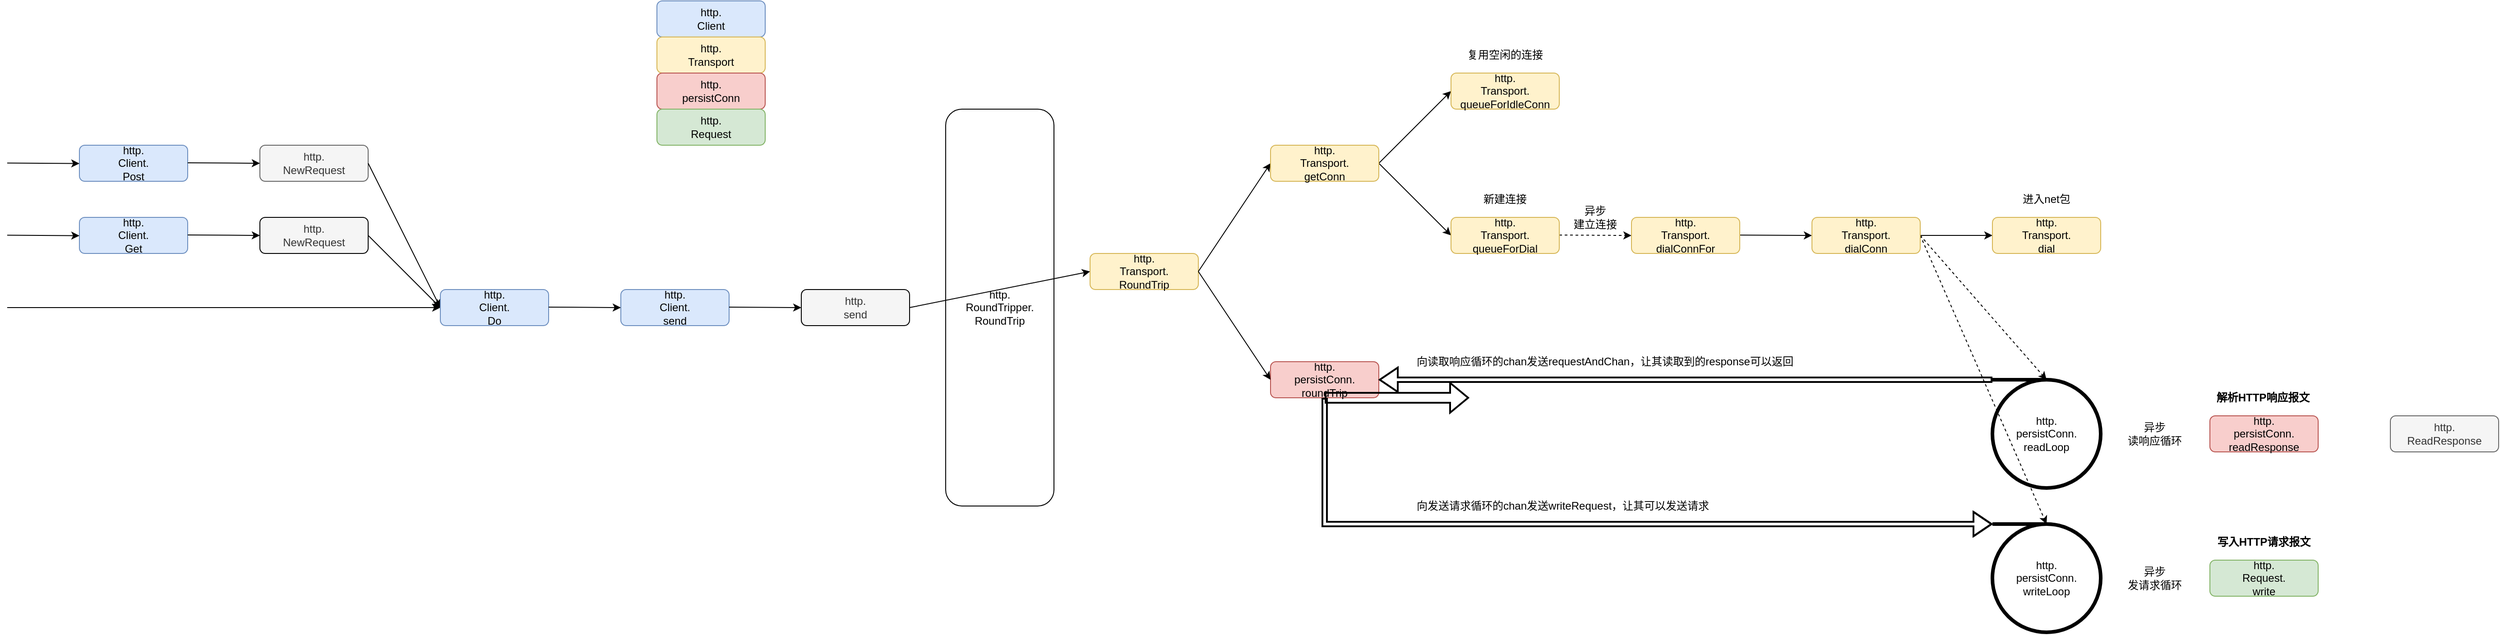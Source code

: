 <mxfile version="15.4.0" type="device"><diagram id="2dComJnk7VfKqesC5dXI" name="第 1 页"><mxGraphModel dx="2710" dy="1564" grid="1" gridSize="10" guides="1" tooltips="1" connect="1" arrows="1" fold="1" page="1" pageScale="1" pageWidth="827" pageHeight="1169" math="0" shadow="0"><root><mxCell id="0"/><mxCell id="1" parent="0"/><mxCell id="crlO9La8STrpu6g43YwP-1" value="http.&lt;br&gt;Client.&lt;br&gt;Post" style="rounded=1;whiteSpace=wrap;html=1;fillColor=#dae8fc;strokeColor=#6c8ebf;" vertex="1" parent="1"><mxGeometry x="120" y="200" width="120" height="40" as="geometry"/></mxCell><mxCell id="crlO9La8STrpu6g43YwP-2" value="http.&lt;br&gt;NewRequest" style="rounded=1;whiteSpace=wrap;html=1;fillColor=#f5f5f5;strokeColor=#666666;fontColor=#333333;" vertex="1" parent="1"><mxGeometry x="320" y="200" width="120" height="40" as="geometry"/></mxCell><mxCell id="crlO9La8STrpu6g43YwP-7" value="" style="endArrow=classic;html=1;rounded=0;entryX=0;entryY=0.5;entryDx=0;entryDy=0;" edge="1" parent="1" target="crlO9La8STrpu6g43YwP-2"><mxGeometry relative="1" as="geometry"><mxPoint x="240" y="219.5" as="sourcePoint"/><mxPoint x="340" y="219.5" as="targetPoint"/></mxGeometry></mxCell><mxCell id="crlO9La8STrpu6g43YwP-16" value="" style="endArrow=classic;html=1;rounded=0;entryX=0;entryY=0.5;entryDx=0;entryDy=0;" edge="1" parent="1"><mxGeometry relative="1" as="geometry"><mxPoint x="40" y="219.75" as="sourcePoint"/><mxPoint x="120" y="220.25" as="targetPoint"/></mxGeometry></mxCell><mxCell id="crlO9La8STrpu6g43YwP-18" value="http.&lt;br&gt;Client.&lt;br&gt;Get" style="rounded=1;whiteSpace=wrap;html=1;fillColor=#dae8fc;strokeColor=#6c8ebf;" vertex="1" parent="1"><mxGeometry x="120" y="280" width="120" height="40" as="geometry"/></mxCell><mxCell id="crlO9La8STrpu6g43YwP-19" value="http.&lt;br&gt;NewRequest" style="rounded=1;whiteSpace=wrap;html=1;fillColor=#f5f5f5;fontColor=#333333;" vertex="1" parent="1"><mxGeometry x="320" y="280" width="120" height="40" as="geometry"/></mxCell><mxCell id="crlO9La8STrpu6g43YwP-20" value="" style="endArrow=classic;html=1;rounded=0;entryX=0;entryY=0.5;entryDx=0;entryDy=0;" edge="1" parent="1" target="crlO9La8STrpu6g43YwP-19"><mxGeometry relative="1" as="geometry"><mxPoint x="240" y="299.5" as="sourcePoint"/><mxPoint x="340" y="299.5" as="targetPoint"/></mxGeometry></mxCell><mxCell id="crlO9La8STrpu6g43YwP-21" value="" style="endArrow=classic;html=1;rounded=0;entryX=0;entryY=0.5;entryDx=0;entryDy=0;" edge="1" parent="1"><mxGeometry relative="1" as="geometry"><mxPoint x="40" y="299.75" as="sourcePoint"/><mxPoint x="120" y="300.25" as="targetPoint"/></mxGeometry></mxCell><mxCell id="crlO9La8STrpu6g43YwP-22" value="" style="endArrow=classic;html=1;rounded=0;entryX=0;entryY=0.5;entryDx=0;entryDy=0;" edge="1" parent="1" target="crlO9La8STrpu6g43YwP-29"><mxGeometry relative="1" as="geometry"><mxPoint x="40" y="380" as="sourcePoint"/><mxPoint x="520" y="381" as="targetPoint"/></mxGeometry></mxCell><mxCell id="crlO9La8STrpu6g43YwP-24" value="" style="endArrow=classic;html=1;rounded=0;exitX=1;exitY=0.5;exitDx=0;exitDy=0;strokeColor=default;entryX=0;entryY=0.5;entryDx=0;entryDy=0;" edge="1" parent="1" source="crlO9La8STrpu6g43YwP-2" target="crlO9La8STrpu6g43YwP-29"><mxGeometry relative="1" as="geometry"><mxPoint x="460" y="230" as="sourcePoint"/><mxPoint x="520" y="380" as="targetPoint"/></mxGeometry></mxCell><mxCell id="crlO9La8STrpu6g43YwP-28" value="" style="endArrow=classic;html=1;rounded=0;exitX=1;exitY=0.5;exitDx=0;exitDy=0;strokeColor=default;entryX=0;entryY=0.5;entryDx=0;entryDy=0;" edge="1" parent="1" target="crlO9La8STrpu6g43YwP-29"><mxGeometry relative="1" as="geometry"><mxPoint x="440" y="300" as="sourcePoint"/><mxPoint x="510" y="370" as="targetPoint"/></mxGeometry></mxCell><mxCell id="crlO9La8STrpu6g43YwP-29" value="http.&lt;br&gt;Client.&lt;br&gt;Do" style="rounded=1;whiteSpace=wrap;html=1;fillColor=#dae8fc;strokeColor=#6c8ebf;" vertex="1" parent="1"><mxGeometry x="520" y="360" width="120" height="40" as="geometry"/></mxCell><mxCell id="crlO9La8STrpu6g43YwP-30" value="http.&lt;br&gt;Client.&lt;br&gt;send" style="rounded=1;whiteSpace=wrap;html=1;fillColor=#dae8fc;strokeColor=#6c8ebf;" vertex="1" parent="1"><mxGeometry x="720" y="360" width="120" height="40" as="geometry"/></mxCell><mxCell id="crlO9La8STrpu6g43YwP-31" value="http.&lt;br&gt;send" style="rounded=1;whiteSpace=wrap;html=1;fillColor=#f5f5f5;fontColor=#333333;" vertex="1" parent="1"><mxGeometry x="920" y="360" width="120" height="40" as="geometry"/></mxCell><mxCell id="crlO9La8STrpu6g43YwP-32" value="http.&lt;br&gt;RoundTripper.&lt;br&gt;RoundTrip" style="rounded=1;whiteSpace=wrap;html=1;" vertex="1" parent="1"><mxGeometry x="1080" y="160" width="120" height="440" as="geometry"/></mxCell><mxCell id="crlO9La8STrpu6g43YwP-33" value="http.&lt;br&gt;Transport.&lt;br&gt;RoundTrip" style="rounded=1;whiteSpace=wrap;html=1;fillColor=#fff2cc;strokeColor=#d6b656;" vertex="1" parent="1"><mxGeometry x="1240" y="320" width="120" height="40" as="geometry"/></mxCell><mxCell id="crlO9La8STrpu6g43YwP-40" value="http.&lt;br&gt;persistConn.&lt;br&gt;roundTrip" style="rounded=1;whiteSpace=wrap;html=1;fillColor=#f8cecc;strokeColor=#b85450;" vertex="1" parent="1"><mxGeometry x="1440" y="440" width="120" height="40" as="geometry"/></mxCell><mxCell id="crlO9La8STrpu6g43YwP-41" value="http.&lt;br&gt;persistConn.&lt;br&gt;readResponse" style="rounded=1;whiteSpace=wrap;html=1;fillColor=#f8cecc;strokeColor=#b85450;" vertex="1" parent="1"><mxGeometry x="2481" y="500" width="120" height="40" as="geometry"/></mxCell><mxCell id="crlO9La8STrpu6g43YwP-42" value="http.&lt;br&gt;ReadResponse" style="rounded=1;whiteSpace=wrap;html=1;fillColor=#f5f5f5;strokeColor=#666666;fontColor=#333333;" vertex="1" parent="1"><mxGeometry x="2681" y="500" width="120" height="40" as="geometry"/></mxCell><mxCell id="crlO9La8STrpu6g43YwP-43" value="http.&lt;br&gt;Request.&lt;br&gt;write" style="rounded=1;whiteSpace=wrap;html=1;fillColor=#d5e8d4;strokeColor=#82b366;" vertex="1" parent="1"><mxGeometry x="2481" y="660" width="120" height="40" as="geometry"/></mxCell><mxCell id="crlO9La8STrpu6g43YwP-49" value="http.&lt;br&gt;persistConn.&lt;br&gt;readLoop" style="strokeWidth=4;html=1;shape=mxgraph.flowchart.sequential_data;whiteSpace=wrap;direction=west;" vertex="1" parent="1"><mxGeometry x="2240" y="460" width="120" height="120" as="geometry"/></mxCell><mxCell id="crlO9La8STrpu6g43YwP-52" value="http.&lt;br&gt;persistConn.&lt;br&gt;writeLoop" style="strokeWidth=4;html=1;shape=mxgraph.flowchart.sequential_data;whiteSpace=wrap;direction=west;" vertex="1" parent="1"><mxGeometry x="2240" y="620" width="120" height="120" as="geometry"/></mxCell><mxCell id="crlO9La8STrpu6g43YwP-55" value="" style="shape=flexArrow;endArrow=classic;html=1;rounded=0;strokeColor=default;exitX=0.5;exitY=1;exitDx=0;exitDy=0;strokeWidth=2;" edge="1" parent="1" source="crlO9La8STrpu6g43YwP-40"><mxGeometry width="50" height="50" relative="1" as="geometry"><mxPoint x="1560" y="605" as="sourcePoint"/><mxPoint x="1660" y="480" as="targetPoint"/></mxGeometry></mxCell><mxCell id="crlO9La8STrpu6g43YwP-56" value="" style="shape=flexArrow;endArrow=classic;html=1;rounded=0;fontSize=12;strokeColor=#000000;strokeWidth=2;width=4;entryX=1;entryY=1;entryDx=0;entryDy=0;entryPerimeter=0;" edge="1" parent="1" target="crlO9La8STrpu6g43YwP-52"><mxGeometry width="50" height="50" relative="1" as="geometry"><mxPoint x="1500" y="480" as="sourcePoint"/><mxPoint x="1930" y="550" as="targetPoint"/><Array as="points"><mxPoint x="1500" y="620"/></Array></mxGeometry></mxCell><mxCell id="crlO9La8STrpu6g43YwP-58" value="" style="shape=flexArrow;endArrow=classic;html=1;rounded=0;fontSize=12;strokeColor=#000000;strokeWidth=2;width=4;entryX=1;entryY=1;entryDx=0;entryDy=0;entryPerimeter=0;" edge="1" parent="1"><mxGeometry width="50" height="50" relative="1" as="geometry"><mxPoint x="2240.0" y="460" as="sourcePoint"/><mxPoint x="1560" y="460" as="targetPoint"/><Array as="points"/></mxGeometry></mxCell><mxCell id="crlO9La8STrpu6g43YwP-59" value="" style="endArrow=classic;html=1;rounded=0;entryX=0;entryY=0.5;entryDx=0;entryDy=0;" edge="1" parent="1"><mxGeometry relative="1" as="geometry"><mxPoint x="640" y="379.5" as="sourcePoint"/><mxPoint x="720" y="380" as="targetPoint"/></mxGeometry></mxCell><mxCell id="crlO9La8STrpu6g43YwP-60" value="" style="endArrow=classic;html=1;rounded=0;entryX=0;entryY=0.5;entryDx=0;entryDy=0;" edge="1" parent="1"><mxGeometry relative="1" as="geometry"><mxPoint x="840" y="379.5" as="sourcePoint"/><mxPoint x="920" y="380" as="targetPoint"/></mxGeometry></mxCell><mxCell id="crlO9La8STrpu6g43YwP-61" value="" style="endArrow=classic;html=1;rounded=0;entryX=0;entryY=0.5;entryDx=0;entryDy=0;exitX=1;exitY=0.5;exitDx=0;exitDy=0;" edge="1" parent="1" source="crlO9La8STrpu6g43YwP-31" target="crlO9La8STrpu6g43YwP-33"><mxGeometry relative="1" as="geometry"><mxPoint x="980" y="450" as="sourcePoint"/><mxPoint x="1060" y="450.5" as="targetPoint"/></mxGeometry></mxCell><mxCell id="crlO9La8STrpu6g43YwP-62" value="" style="endArrow=classic;html=1;rounded=0;entryX=0;entryY=0.5;entryDx=0;entryDy=0;exitX=1;exitY=0.5;exitDx=0;exitDy=0;" edge="1" parent="1"><mxGeometry relative="1" as="geometry"><mxPoint x="1360" y="340" as="sourcePoint"/><mxPoint x="1440" y="220.0" as="targetPoint"/></mxGeometry></mxCell><mxCell id="crlO9La8STrpu6g43YwP-63" value="" style="endArrow=classic;html=1;rounded=0;entryX=0;entryY=0.5;entryDx=0;entryDy=0;" edge="1" parent="1" target="crlO9La8STrpu6g43YwP-40"><mxGeometry relative="1" as="geometry"><mxPoint x="1360" y="340" as="sourcePoint"/><mxPoint x="1450" y="230.0" as="targetPoint"/></mxGeometry></mxCell><mxCell id="crlO9La8STrpu6g43YwP-64" value="" style="endArrow=classic;html=1;rounded=0;entryX=0;entryY=0.5;entryDx=0;entryDy=0;exitX=1;exitY=0.5;exitDx=0;exitDy=0;" edge="1" parent="1"><mxGeometry relative="1" as="geometry"><mxPoint x="1560" y="220.0" as="sourcePoint"/><mxPoint x="1640" y="140" as="targetPoint"/></mxGeometry></mxCell><mxCell id="crlO9La8STrpu6g43YwP-65" value="" style="endArrow=classic;html=1;rounded=0;entryX=0;entryY=0.5;entryDx=0;entryDy=0;" edge="1" parent="1"><mxGeometry relative="1" as="geometry"><mxPoint x="1560" y="220.0" as="sourcePoint"/><mxPoint x="1640" y="300.0" as="targetPoint"/></mxGeometry></mxCell><mxCell id="crlO9La8STrpu6g43YwP-66" value="" style="endArrow=classic;html=1;rounded=0;entryX=0;entryY=0.5;entryDx=0;entryDy=0;dashed=1;" edge="1" parent="1"><mxGeometry relative="1" as="geometry"><mxPoint x="1760.0" y="299.58" as="sourcePoint"/><mxPoint x="1840" y="300.08" as="targetPoint"/></mxGeometry></mxCell><mxCell id="crlO9La8STrpu6g43YwP-67" value="" style="endArrow=classic;html=1;rounded=0;entryX=0;entryY=0.5;entryDx=0;entryDy=0;" edge="1" parent="1"><mxGeometry relative="1" as="geometry"><mxPoint x="1960" y="299.58" as="sourcePoint"/><mxPoint x="2040" y="300.08" as="targetPoint"/></mxGeometry></mxCell><mxCell id="crlO9La8STrpu6g43YwP-68" value="" style="endArrow=classic;html=1;rounded=0;entryX=0;entryY=0.5;entryDx=0;entryDy=0;exitX=1;exitY=0.5;exitDx=0;exitDy=0;" edge="1" parent="1"><mxGeometry relative="1" as="geometry"><mxPoint x="2160" y="300.0" as="sourcePoint"/><mxPoint x="2240" y="300.0" as="targetPoint"/></mxGeometry></mxCell><mxCell id="crlO9La8STrpu6g43YwP-69" value="" style="endArrow=classic;html=1;rounded=0;entryX=0.5;entryY=1;entryDx=0;entryDy=0;dashed=1;entryPerimeter=0;" edge="1" parent="1" target="crlO9La8STrpu6g43YwP-49"><mxGeometry relative="1" as="geometry"><mxPoint x="2160" y="300" as="sourcePoint"/><mxPoint x="2250" y="310.0" as="targetPoint"/></mxGeometry></mxCell><mxCell id="crlO9La8STrpu6g43YwP-72" value="" style="endArrow=classic;html=1;rounded=0;entryX=0.5;entryY=1;entryDx=0;entryDy=0;dashed=1;entryPerimeter=0;" edge="1" parent="1" target="crlO9La8STrpu6g43YwP-52"><mxGeometry relative="1" as="geometry"><mxPoint x="2160" y="300" as="sourcePoint"/><mxPoint x="2310.0" y="470" as="targetPoint"/></mxGeometry></mxCell><mxCell id="crlO9La8STrpu6g43YwP-73" value="http.&lt;br&gt;Transport.&lt;br&gt;getConn" style="rounded=1;whiteSpace=wrap;html=1;fillColor=#fff2cc;strokeColor=#d6b656;" vertex="1" parent="1"><mxGeometry x="1440" y="200" width="120" height="40" as="geometry"/></mxCell><mxCell id="crlO9La8STrpu6g43YwP-74" value="http.&lt;br&gt;Transport.&lt;br&gt;queueForIdleConn" style="rounded=1;whiteSpace=wrap;html=1;fillColor=#fff2cc;strokeColor=#d6b656;" vertex="1" parent="1"><mxGeometry x="1640" y="120" width="120" height="40" as="geometry"/></mxCell><mxCell id="crlO9La8STrpu6g43YwP-75" value="http.&lt;br&gt;Transport.&lt;br&gt;queueForDial" style="rounded=1;whiteSpace=wrap;html=1;fillColor=#fff2cc;strokeColor=#d6b656;" vertex="1" parent="1"><mxGeometry x="1640" y="280" width="120" height="40" as="geometry"/></mxCell><mxCell id="crlO9La8STrpu6g43YwP-76" value="http.&lt;br&gt;Transport.&lt;br&gt;dialConnFor" style="rounded=1;whiteSpace=wrap;html=1;fillColor=#fff2cc;strokeColor=#d6b656;" vertex="1" parent="1"><mxGeometry x="1840" y="280" width="120" height="40" as="geometry"/></mxCell><mxCell id="crlO9La8STrpu6g43YwP-77" value="http.&lt;br&gt;Transport.&lt;br&gt;dialConn" style="rounded=1;whiteSpace=wrap;html=1;fillColor=#fff2cc;strokeColor=#d6b656;" vertex="1" parent="1"><mxGeometry x="2040" y="280" width="120" height="40" as="geometry"/></mxCell><mxCell id="crlO9La8STrpu6g43YwP-78" value="http.&lt;br&gt;Transport.&lt;br&gt;dial" style="rounded=1;whiteSpace=wrap;html=1;fillColor=#fff2cc;strokeColor=#d6b656;" vertex="1" parent="1"><mxGeometry x="2240" y="280" width="120" height="40" as="geometry"/></mxCell><mxCell id="crlO9La8STrpu6g43YwP-79" value="向读取响应循环的chan发送requestAndChan，让其读取到的response可以返回" style="text;html=1;strokeColor=none;fillColor=none;align=left;verticalAlign=middle;whiteSpace=wrap;rounded=0;sketch=0;fontSize=12;" vertex="1" parent="1"><mxGeometry x="1600" y="420" width="550" height="40" as="geometry"/></mxCell><mxCell id="crlO9La8STrpu6g43YwP-80" value="异步&lt;br&gt;读响应循环" style="text;html=1;strokeColor=none;fillColor=none;align=center;verticalAlign=middle;whiteSpace=wrap;rounded=0;sketch=0;fontSize=12;" vertex="1" parent="1"><mxGeometry x="2380" y="500" width="80" height="40" as="geometry"/></mxCell><mxCell id="crlO9La8STrpu6g43YwP-81" value="异步&lt;br&gt;发请求循环" style="text;html=1;strokeColor=none;fillColor=none;align=center;verticalAlign=middle;whiteSpace=wrap;rounded=0;sketch=0;fontSize=12;" vertex="1" parent="1"><mxGeometry x="2380" y="660" width="80" height="40" as="geometry"/></mxCell><mxCell id="crlO9La8STrpu6g43YwP-82" value="进入net包" style="text;html=1;strokeColor=none;fillColor=none;align=center;verticalAlign=middle;whiteSpace=wrap;rounded=0;sketch=0;fontSize=12;" vertex="1" parent="1"><mxGeometry x="2260" y="240" width="80" height="40" as="geometry"/></mxCell><mxCell id="crlO9La8STrpu6g43YwP-83" value="解析HTTP响应报文" style="text;html=1;strokeColor=none;fillColor=none;align=center;verticalAlign=middle;whiteSpace=wrap;rounded=0;sketch=0;fontSize=12;fontStyle=1" vertex="1" parent="1"><mxGeometry x="2480" y="460" width="120" height="40" as="geometry"/></mxCell><mxCell id="crlO9La8STrpu6g43YwP-84" value="写入HTTP请求报文" style="text;html=1;strokeColor=none;fillColor=none;align=center;verticalAlign=middle;whiteSpace=wrap;rounded=0;sketch=0;fontSize=12;fontStyle=1" vertex="1" parent="1"><mxGeometry x="2481" y="620" width="120" height="40" as="geometry"/></mxCell><mxCell id="crlO9La8STrpu6g43YwP-85" value="异步&lt;br&gt;建立连接" style="text;html=1;strokeColor=none;fillColor=none;align=center;verticalAlign=middle;whiteSpace=wrap;rounded=0;sketch=0;fontSize=12;" vertex="1" parent="1"><mxGeometry x="1760" y="260" width="80" height="40" as="geometry"/></mxCell><mxCell id="crlO9La8STrpu6g43YwP-86" value="新建连接" style="text;html=1;strokeColor=none;fillColor=none;align=center;verticalAlign=middle;whiteSpace=wrap;rounded=0;sketch=0;fontSize=12;" vertex="1" parent="1"><mxGeometry x="1660" y="240" width="80" height="40" as="geometry"/></mxCell><mxCell id="crlO9La8STrpu6g43YwP-87" value="复用空闲的连接" style="text;html=1;strokeColor=none;fillColor=none;align=center;verticalAlign=middle;whiteSpace=wrap;rounded=0;sketch=0;fontSize=12;" vertex="1" parent="1"><mxGeometry x="1640" y="80" width="120" height="40" as="geometry"/></mxCell><mxCell id="crlO9La8STrpu6g43YwP-88" value="向发送请求循环的chan发送writeRequest，让其可以发送请求" style="text;html=1;strokeColor=none;fillColor=none;align=left;verticalAlign=middle;whiteSpace=wrap;rounded=0;sketch=0;fontSize=12;" vertex="1" parent="1"><mxGeometry x="1600" y="580" width="550" height="40" as="geometry"/></mxCell><mxCell id="crlO9La8STrpu6g43YwP-89" value="http.&lt;br&gt;Client" style="rounded=1;whiteSpace=wrap;html=1;fillColor=#dae8fc;strokeColor=#6c8ebf;" vertex="1" parent="1"><mxGeometry x="760" y="40" width="120" height="40" as="geometry"/></mxCell><mxCell id="crlO9La8STrpu6g43YwP-90" value="http.&lt;br&gt;Transport" style="rounded=1;whiteSpace=wrap;html=1;fillColor=#fff2cc;strokeColor=#d6b656;" vertex="1" parent="1"><mxGeometry x="760" y="80" width="120" height="40" as="geometry"/></mxCell><mxCell id="crlO9La8STrpu6g43YwP-91" value="http.&lt;br&gt;persistConn" style="rounded=1;whiteSpace=wrap;html=1;fillColor=#f8cecc;strokeColor=#b85450;" vertex="1" parent="1"><mxGeometry x="760" y="120" width="120" height="40" as="geometry"/></mxCell><mxCell id="crlO9La8STrpu6g43YwP-92" value="http.&lt;br&gt;Request" style="rounded=1;whiteSpace=wrap;html=1;fillColor=#d5e8d4;strokeColor=#82b366;" vertex="1" parent="1"><mxGeometry x="760" y="160" width="120" height="40" as="geometry"/></mxCell></root></mxGraphModel></diagram></mxfile>